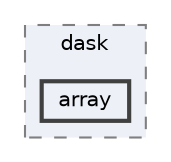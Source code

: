 digraph "/home/jam/Research/IRES-2025/dev/src/llm-scripts/testing/hypothesis-testing/hyp-env/lib/python3.12/site-packages/sklearn/externals/array_api_compat/dask/array"
{
 // LATEX_PDF_SIZE
  bgcolor="transparent";
  edge [fontname=Helvetica,fontsize=10,labelfontname=Helvetica,labelfontsize=10];
  node [fontname=Helvetica,fontsize=10,shape=box,height=0.2,width=0.4];
  compound=true
  subgraph clusterdir_9751c7bc2b3fcef368bf4922f138f4d1 {
    graph [ bgcolor="#edf0f7", pencolor="grey50", label="dask", fontname=Helvetica,fontsize=10 style="filled,dashed", URL="dir_9751c7bc2b3fcef368bf4922f138f4d1.html",tooltip=""]
  dir_27615f6e3e02789e9a2ca933bd6e4820 [label="array", fillcolor="#edf0f7", color="grey25", style="filled,bold", URL="dir_27615f6e3e02789e9a2ca933bd6e4820.html",tooltip=""];
  }
}
